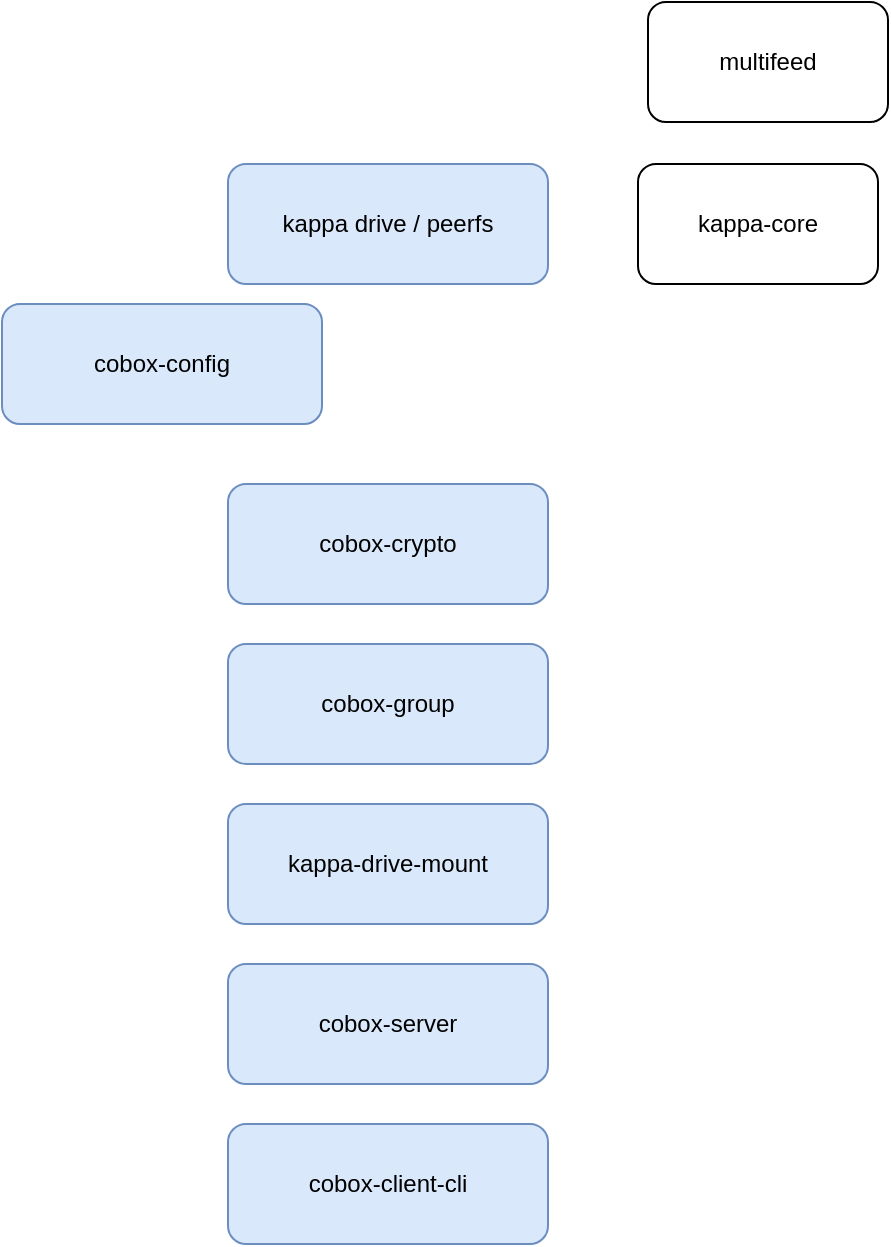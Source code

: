 <mxfile version="11.3.0" type="github" pages="1"><diagram id="Xysq8SMoWi0_a8CpOfKW" name="Page-1"><mxGraphModel dx="924" dy="593" grid="1" gridSize="10" guides="1" tooltips="1" connect="1" arrows="1" fold="1" page="1" pageScale="1" pageWidth="850" pageHeight="1100" math="0" shadow="0"><root><mxCell id="0"/><mxCell id="1" parent="0"/><mxCell id="_LiCB9DpnifRT3gHL-rR-1" value="kappa drive / peerfs" style="rounded=1;whiteSpace=wrap;html=1;fillColor=#dae8fc;strokeColor=#6c8ebf;" vertex="1" parent="1"><mxGeometry x="220" y="260" width="160" height="60" as="geometry"/></mxCell><mxCell id="_LiCB9DpnifRT3gHL-rR-2" value="cobox-config" style="rounded=1;whiteSpace=wrap;html=1;fillColor=#dae8fc;strokeColor=#6c8ebf;" vertex="1" parent="1"><mxGeometry x="107" y="330" width="160" height="60" as="geometry"/></mxCell><mxCell id="_LiCB9DpnifRT3gHL-rR-4" value="cobox-crypto" style="rounded=1;whiteSpace=wrap;html=1;fillColor=#dae8fc;strokeColor=#6c8ebf;" vertex="1" parent="1"><mxGeometry x="220" y="420" width="160" height="60" as="geometry"/></mxCell><mxCell id="_LiCB9DpnifRT3gHL-rR-5" value="cobox-group" style="rounded=1;whiteSpace=wrap;html=1;fillColor=#dae8fc;strokeColor=#6c8ebf;" vertex="1" parent="1"><mxGeometry x="220" y="500" width="160" height="60" as="geometry"/></mxCell><mxCell id="_LiCB9DpnifRT3gHL-rR-6" value="kappa-drive-mount" style="rounded=1;whiteSpace=wrap;html=1;fillColor=#dae8fc;strokeColor=#6c8ebf;" vertex="1" parent="1"><mxGeometry x="220" y="580" width="160" height="60" as="geometry"/></mxCell><mxCell id="_LiCB9DpnifRT3gHL-rR-7" value="cobox-server" style="rounded=1;whiteSpace=wrap;html=1;fillColor=#dae8fc;strokeColor=#6c8ebf;" vertex="1" parent="1"><mxGeometry x="220" y="660" width="160" height="60" as="geometry"/></mxCell><mxCell id="_LiCB9DpnifRT3gHL-rR-8" value="&lt;div&gt;cobox-client-cli&lt;/div&gt;" style="rounded=1;whiteSpace=wrap;html=1;fillColor=#dae8fc;strokeColor=#6c8ebf;" vertex="1" parent="1"><mxGeometry x="220" y="740" width="160" height="60" as="geometry"/></mxCell><mxCell id="_LiCB9DpnifRT3gHL-rR-10" value="kappa-core" style="rounded=1;whiteSpace=wrap;html=1;" vertex="1" parent="1"><mxGeometry x="425" y="260" width="120" height="60" as="geometry"/></mxCell><mxCell id="_LiCB9DpnifRT3gHL-rR-11" value="multifeed" style="rounded=1;whiteSpace=wrap;html=1;" vertex="1" parent="1"><mxGeometry x="430" y="179" width="120" height="60" as="geometry"/></mxCell></root></mxGraphModel></diagram></mxfile>